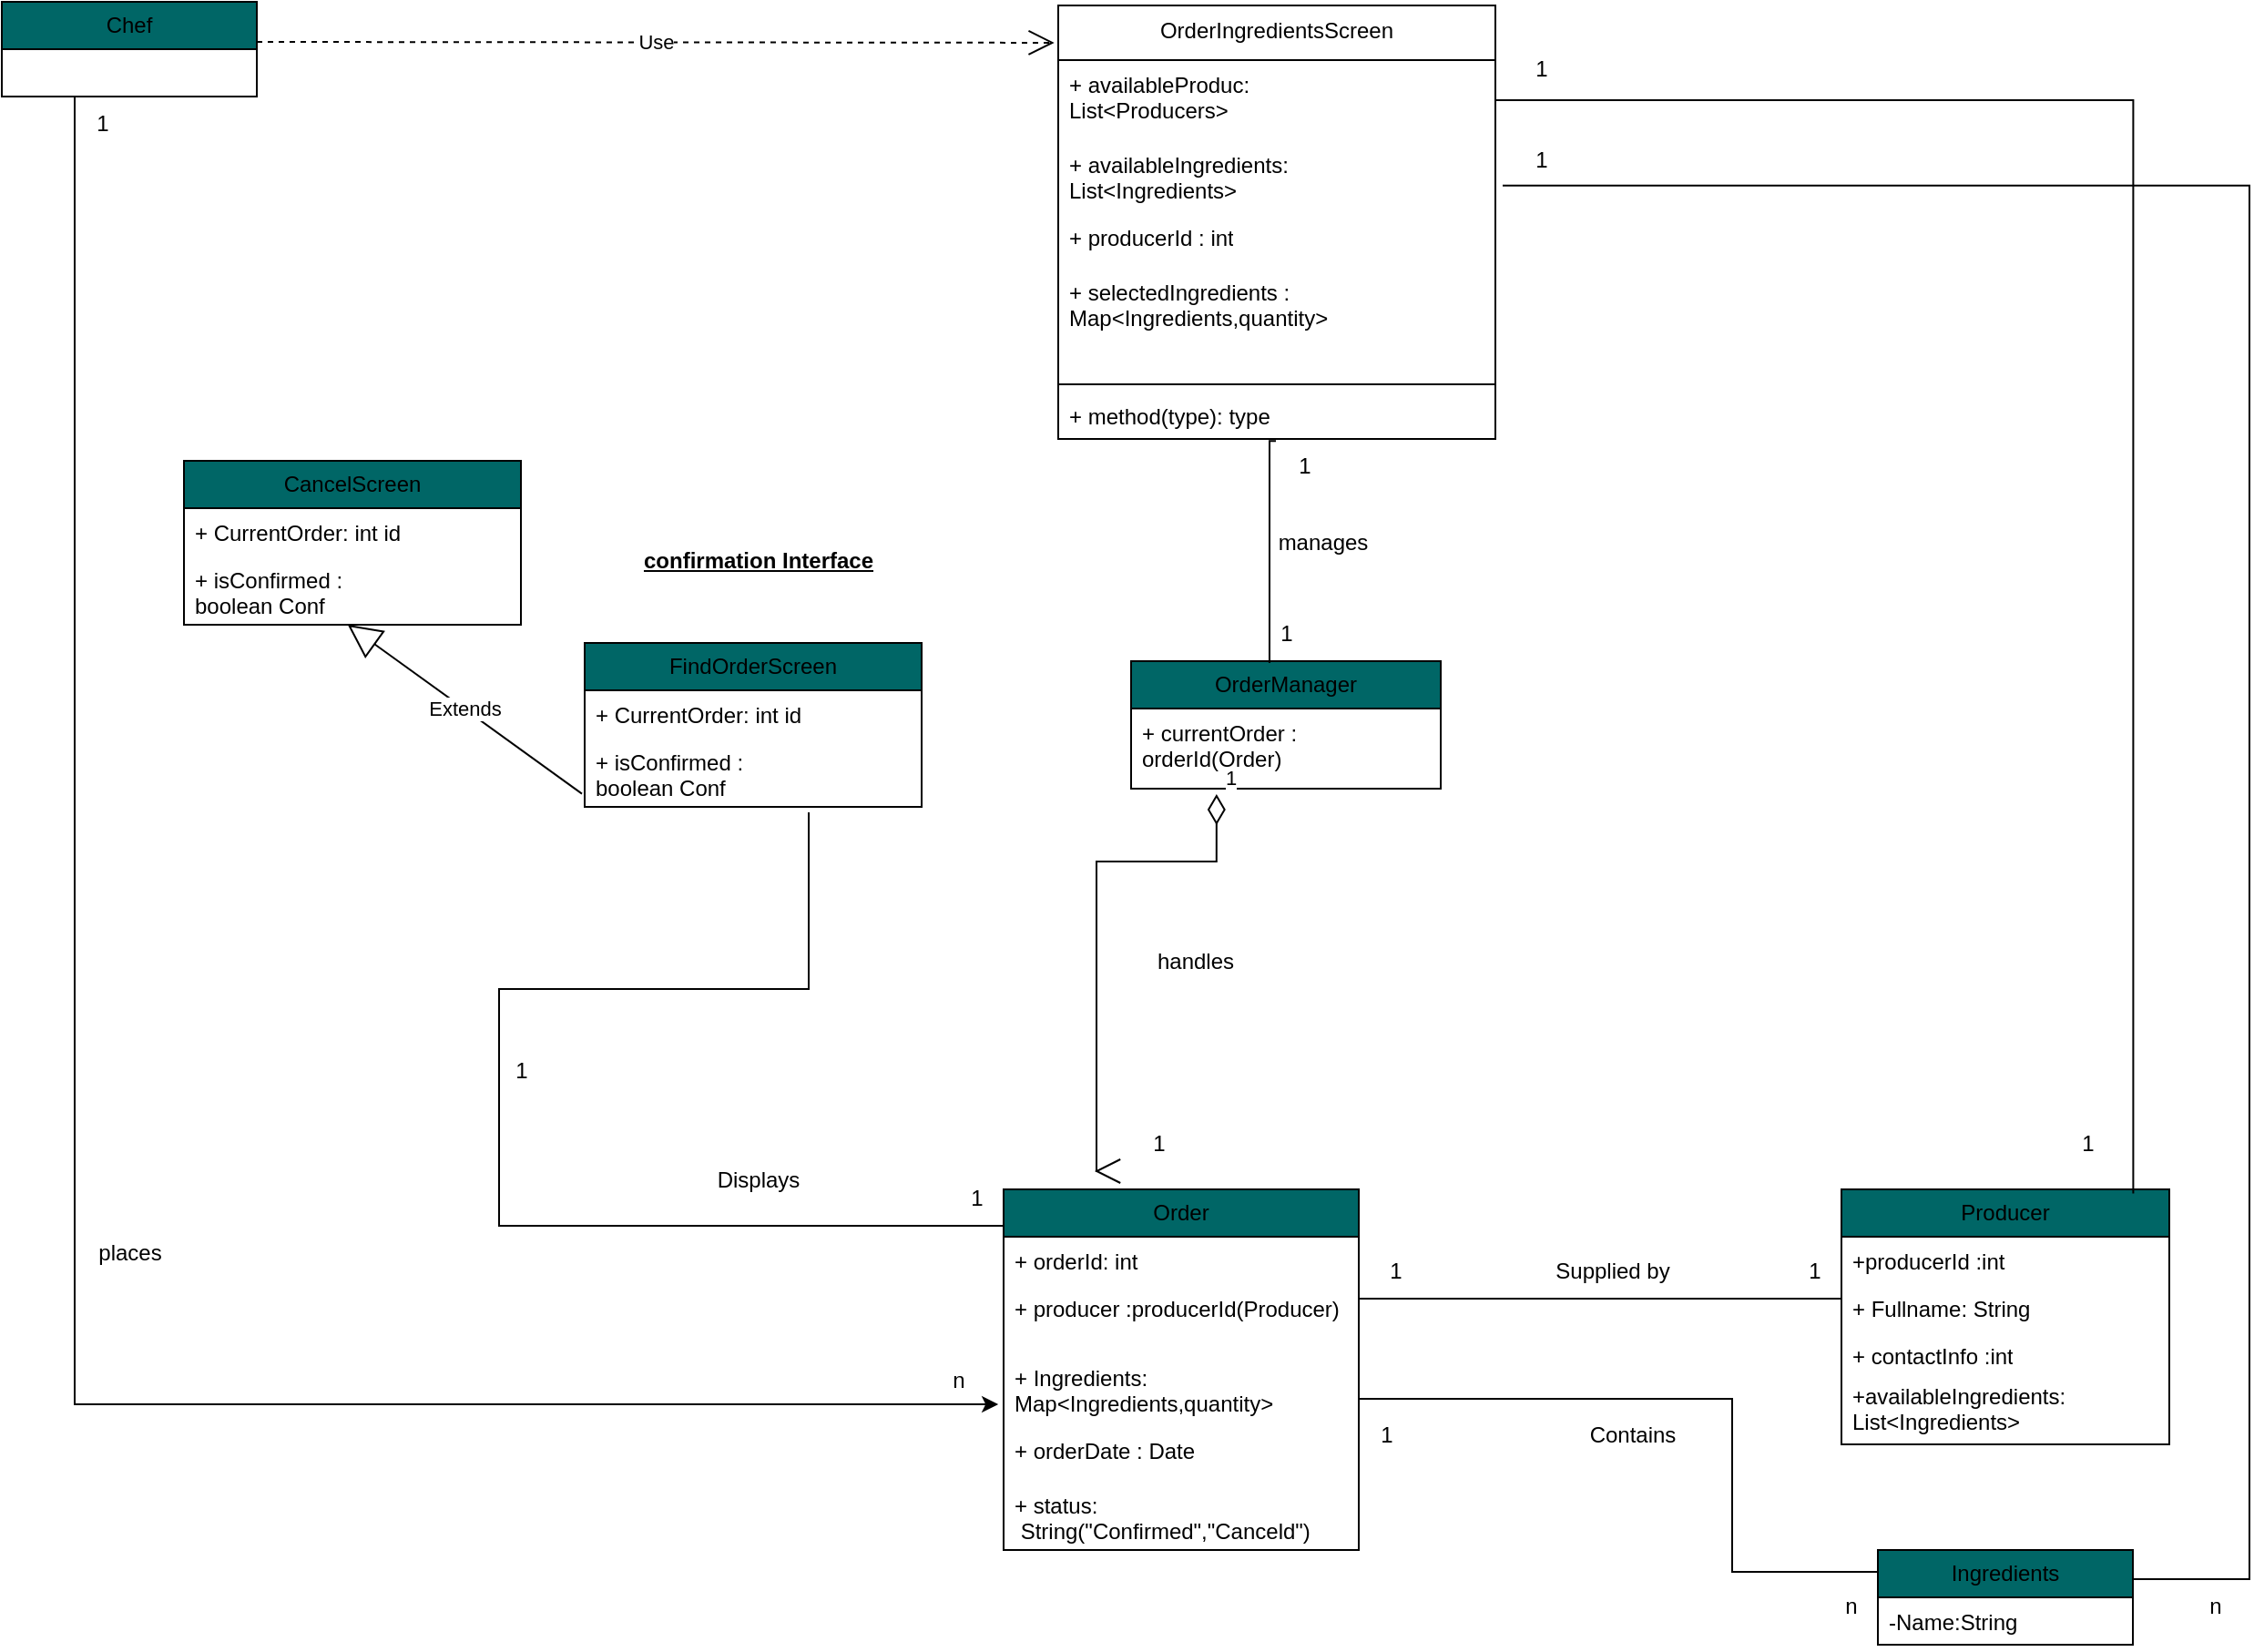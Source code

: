 <mxfile version="27.0.5">
  <diagram id="C5RBs43oDa-KdzZeNtuy" name="Page-1">
    <mxGraphModel dx="2515" dy="1568" grid="1" gridSize="10" guides="1" tooltips="1" connect="1" arrows="1" fold="1" page="1" pageScale="1" pageWidth="827" pageHeight="1169" math="0" shadow="0">
      <root>
        <mxCell id="WIyWlLk6GJQsqaUBKTNV-0" />
        <mxCell id="WIyWlLk6GJQsqaUBKTNV-1" parent="WIyWlLk6GJQsqaUBKTNV-0" />
        <mxCell id="t4uff5RxA97OM5w_c7er-0" value="FindOrderScreen" style="swimlane;fontStyle=0;childLayout=stackLayout;horizontal=1;startSize=26;fillColor=light-dark(#006666,#006666);horizontalStack=0;resizeParent=1;resizeParentMax=0;resizeLast=0;collapsible=1;marginBottom=0;whiteSpace=wrap;html=1;" vertex="1" parent="WIyWlLk6GJQsqaUBKTNV-1">
          <mxGeometry x="-150" y="520" width="185" height="90" as="geometry" />
        </mxCell>
        <mxCell id="t4uff5RxA97OM5w_c7er-1" value="+ CurrentOrder: int id" style="text;strokeColor=none;fillColor=none;align=left;verticalAlign=top;spacingLeft=4;spacingRight=4;overflow=hidden;rotatable=0;points=[[0,0.5],[1,0.5]];portConstraint=eastwest;whiteSpace=wrap;html=1;" vertex="1" parent="t4uff5RxA97OM5w_c7er-0">
          <mxGeometry y="26" width="185" height="26" as="geometry" />
        </mxCell>
        <mxCell id="t4uff5RxA97OM5w_c7er-2" value="+ isConfirmed : &lt;br&gt;boolean Conf" style="text;strokeColor=none;fillColor=none;align=left;verticalAlign=top;spacingLeft=4;spacingRight=4;overflow=hidden;rotatable=0;points=[[0,0.5],[1,0.5]];portConstraint=eastwest;whiteSpace=wrap;html=1;" vertex="1" parent="t4uff5RxA97OM5w_c7er-0">
          <mxGeometry y="52" width="185" height="38" as="geometry" />
        </mxCell>
        <mxCell id="t4uff5RxA97OM5w_c7er-3" value="&lt;u&gt;confirmation Interface&lt;/u&gt;" style="text;align=center;fontStyle=1;verticalAlign=middle;spacingLeft=3;spacingRight=3;strokeColor=none;rotatable=0;points=[[0,0.5],[1,0.5]];portConstraint=eastwest;html=1;" vertex="1" parent="WIyWlLk6GJQsqaUBKTNV-1">
          <mxGeometry x="-120" y="450" width="130" height="50" as="geometry" />
        </mxCell>
        <mxCell id="t4uff5RxA97OM5w_c7er-4" value="Producer" style="swimlane;fontStyle=0;childLayout=stackLayout;horizontal=1;startSize=26;fillColor=light-dark(#006666,#006666);horizontalStack=0;resizeParent=1;resizeParentMax=0;resizeLast=0;collapsible=1;marginBottom=0;whiteSpace=wrap;html=1;" vertex="1" parent="WIyWlLk6GJQsqaUBKTNV-1">
          <mxGeometry x="540" y="820" width="180" height="140" as="geometry">
            <mxRectangle x="370" y="533" width="90" height="30" as="alternateBounds" />
          </mxGeometry>
        </mxCell>
        <mxCell id="t4uff5RxA97OM5w_c7er-5" value="+producerId :int" style="text;strokeColor=none;fillColor=none;align=left;verticalAlign=top;spacingLeft=4;spacingRight=4;overflow=hidden;rotatable=0;points=[[0,0.5],[1,0.5]];portConstraint=eastwest;whiteSpace=wrap;html=1;" vertex="1" parent="t4uff5RxA97OM5w_c7er-4">
          <mxGeometry y="26" width="180" height="26" as="geometry" />
        </mxCell>
        <mxCell id="t4uff5RxA97OM5w_c7er-6" value="+ Fullname: String" style="text;strokeColor=none;fillColor=none;align=left;verticalAlign=top;spacingLeft=4;spacingRight=4;overflow=hidden;rotatable=0;points=[[0,0.5],[1,0.5]];portConstraint=eastwest;whiteSpace=wrap;html=1;" vertex="1" parent="t4uff5RxA97OM5w_c7er-4">
          <mxGeometry y="52" width="180" height="26" as="geometry" />
        </mxCell>
        <mxCell id="t4uff5RxA97OM5w_c7er-7" value="+ contactInfo :int" style="text;strokeColor=none;fillColor=none;align=left;verticalAlign=top;spacingLeft=4;spacingRight=4;overflow=hidden;rotatable=0;points=[[0,0.5],[1,0.5]];portConstraint=eastwest;whiteSpace=wrap;html=1;" vertex="1" parent="t4uff5RxA97OM5w_c7er-4">
          <mxGeometry y="78" width="180" height="22" as="geometry" />
        </mxCell>
        <mxCell id="t4uff5RxA97OM5w_c7er-8" value="+availableIngredients:&lt;br&gt;List&amp;lt;Ingredients&amp;gt;" style="text;strokeColor=none;fillColor=none;align=left;verticalAlign=top;spacingLeft=4;spacingRight=4;overflow=hidden;rotatable=0;points=[[0,0.5],[1,0.5]];portConstraint=eastwest;whiteSpace=wrap;html=1;" vertex="1" parent="t4uff5RxA97OM5w_c7er-4">
          <mxGeometry y="100" width="180" height="40" as="geometry" />
        </mxCell>
        <mxCell id="t4uff5RxA97OM5w_c7er-9" value="Ingredients" style="swimlane;fontStyle=0;childLayout=stackLayout;horizontal=1;startSize=26;fillColor=light-dark(#006666,#006666);horizontalStack=0;resizeParent=1;resizeParentMax=0;resizeLast=0;collapsible=1;marginBottom=0;whiteSpace=wrap;html=1;" vertex="1" parent="WIyWlLk6GJQsqaUBKTNV-1">
          <mxGeometry x="560" y="1018" width="140" height="52" as="geometry" />
        </mxCell>
        <mxCell id="t4uff5RxA97OM5w_c7er-10" value="-Name:String" style="text;strokeColor=none;fillColor=none;align=left;verticalAlign=top;spacingLeft=4;spacingRight=4;overflow=hidden;rotatable=0;points=[[0,0.5],[1,0.5]];portConstraint=eastwest;whiteSpace=wrap;html=1;" vertex="1" parent="t4uff5RxA97OM5w_c7er-9">
          <mxGeometry y="26" width="140" height="26" as="geometry" />
        </mxCell>
        <mxCell id="t4uff5RxA97OM5w_c7er-11" value="Order" style="swimlane;fontStyle=0;childLayout=stackLayout;horizontal=1;startSize=26;fillColor=light-dark(#006666,#006666);horizontalStack=0;resizeParent=1;resizeParentMax=0;resizeLast=0;collapsible=1;marginBottom=0;whiteSpace=wrap;html=1;" vertex="1" parent="WIyWlLk6GJQsqaUBKTNV-1">
          <mxGeometry x="80" y="820" width="195" height="198" as="geometry" />
        </mxCell>
        <mxCell id="t4uff5RxA97OM5w_c7er-12" value="+ orderId: int" style="text;strokeColor=none;fillColor=none;align=left;verticalAlign=top;spacingLeft=4;spacingRight=4;overflow=hidden;rotatable=0;points=[[0,0.5],[1,0.5]];portConstraint=eastwest;whiteSpace=wrap;html=1;" vertex="1" parent="t4uff5RxA97OM5w_c7er-11">
          <mxGeometry y="26" width="195" height="26" as="geometry" />
        </mxCell>
        <mxCell id="t4uff5RxA97OM5w_c7er-13" value="+ producer :producerId(Producer)&amp;nbsp;" style="text;strokeColor=none;fillColor=none;align=left;verticalAlign=top;spacingLeft=4;spacingRight=4;overflow=hidden;rotatable=0;points=[[0,0.5],[1,0.5]];portConstraint=eastwest;whiteSpace=wrap;html=1;" vertex="1" parent="t4uff5RxA97OM5w_c7er-11">
          <mxGeometry y="52" width="195" height="38" as="geometry" />
        </mxCell>
        <mxCell id="t4uff5RxA97OM5w_c7er-14" value="+ Ingredients:&lt;br&gt;Map&amp;lt;Ingredients,quantity&amp;gt;" style="text;strokeColor=none;fillColor=none;align=left;verticalAlign=top;spacingLeft=4;spacingRight=4;overflow=hidden;rotatable=0;points=[[0,0.5],[1,0.5]];portConstraint=eastwest;whiteSpace=wrap;html=1;" vertex="1" parent="t4uff5RxA97OM5w_c7er-11">
          <mxGeometry y="90" width="195" height="40" as="geometry" />
        </mxCell>
        <mxCell id="t4uff5RxA97OM5w_c7er-15" value="+ orderDate : Date" style="text;strokeColor=none;fillColor=none;align=left;verticalAlign=top;spacingLeft=4;spacingRight=4;overflow=hidden;rotatable=0;points=[[0,0.5],[1,0.5]];portConstraint=eastwest;whiteSpace=wrap;html=1;" vertex="1" parent="t4uff5RxA97OM5w_c7er-11">
          <mxGeometry y="130" width="195" height="30" as="geometry" />
        </mxCell>
        <mxCell id="t4uff5RxA97OM5w_c7er-16" value="+ status: &lt;br&gt;&amp;nbsp;String(&quot;Confirmed&quot;,&quot;Canceld&quot;)&amp;nbsp;" style="text;strokeColor=none;fillColor=none;align=left;verticalAlign=top;spacingLeft=4;spacingRight=4;overflow=hidden;rotatable=0;points=[[0,0.5],[1,0.5]];portConstraint=eastwest;whiteSpace=wrap;html=1;" vertex="1" parent="t4uff5RxA97OM5w_c7er-11">
          <mxGeometry y="160" width="195" height="38" as="geometry" />
        </mxCell>
        <mxCell id="t4uff5RxA97OM5w_c7er-17" value="OrderManager" style="swimlane;fontStyle=0;childLayout=stackLayout;horizontal=1;startSize=26;fillColor=light-dark(#006666,#006666);horizontalStack=0;resizeParent=1;resizeParentMax=0;resizeLast=0;collapsible=1;marginBottom=0;whiteSpace=wrap;html=1;" vertex="1" parent="WIyWlLk6GJQsqaUBKTNV-1">
          <mxGeometry x="150" y="530" width="170" height="70" as="geometry" />
        </mxCell>
        <mxCell id="t4uff5RxA97OM5w_c7er-18" value="+ currentOrder : orderId(Order)" style="text;strokeColor=none;fillColor=none;align=left;verticalAlign=top;spacingLeft=4;spacingRight=4;overflow=hidden;rotatable=0;points=[[0,0.5],[1,0.5]];portConstraint=eastwest;whiteSpace=wrap;html=1;" vertex="1" parent="t4uff5RxA97OM5w_c7er-17">
          <mxGeometry y="26" width="170" height="44" as="geometry" />
        </mxCell>
        <mxCell id="t4uff5RxA97OM5w_c7er-19" value="Chef" style="swimlane;fontStyle=0;childLayout=stackLayout;horizontal=1;startSize=26;fillColor=light-dark(#006666,#006666);horizontalStack=0;resizeParent=1;resizeParentMax=0;resizeLast=0;collapsible=1;marginBottom=0;whiteSpace=wrap;html=1;" vertex="1" parent="WIyWlLk6GJQsqaUBKTNV-1">
          <mxGeometry x="-470" y="168" width="140" height="52" as="geometry" />
        </mxCell>
        <mxCell id="t4uff5RxA97OM5w_c7er-20" value="&lt;span style=&quot;font-weight: 400;&quot;&gt;OrderIngredientsScreen&lt;/span&gt;" style="swimlane;fontStyle=1;align=center;verticalAlign=top;childLayout=stackLayout;horizontal=1;startSize=30;horizontalStack=0;resizeParent=1;resizeParentMax=0;resizeLast=0;collapsible=1;marginBottom=0;whiteSpace=wrap;html=1;fillColor=light-dark(#FFFFFF,#006666);" vertex="1" parent="WIyWlLk6GJQsqaUBKTNV-1">
          <mxGeometry x="110" y="170" width="240" height="238" as="geometry" />
        </mxCell>
        <mxCell id="t4uff5RxA97OM5w_c7er-21" value="+ availableProduc:&lt;br&gt;List&amp;lt;Producers&amp;gt;" style="text;strokeColor=none;fillColor=none;align=left;verticalAlign=top;spacingLeft=4;spacingRight=4;overflow=hidden;rotatable=0;points=[[0,0.5],[1,0.5]];portConstraint=eastwest;whiteSpace=wrap;html=1;" vertex="1" parent="t4uff5RxA97OM5w_c7er-20">
          <mxGeometry y="30" width="240" height="44" as="geometry" />
        </mxCell>
        <mxCell id="t4uff5RxA97OM5w_c7er-22" value="+ availableIngredients:&lt;br&gt;List&amp;lt;Ingredients&amp;gt;" style="text;strokeColor=none;fillColor=none;align=left;verticalAlign=top;spacingLeft=4;spacingRight=4;overflow=hidden;rotatable=0;points=[[0,0.5],[1,0.5]];portConstraint=eastwest;whiteSpace=wrap;html=1;" vertex="1" parent="t4uff5RxA97OM5w_c7er-20">
          <mxGeometry y="74" width="240" height="40" as="geometry" />
        </mxCell>
        <mxCell id="t4uff5RxA97OM5w_c7er-23" value="+ producerId : int" style="text;strokeColor=none;fillColor=none;align=left;verticalAlign=top;spacingLeft=4;spacingRight=4;overflow=hidden;rotatable=0;points=[[0,0.5],[1,0.5]];portConstraint=eastwest;whiteSpace=wrap;html=1;" vertex="1" parent="t4uff5RxA97OM5w_c7er-20">
          <mxGeometry y="114" width="240" height="30" as="geometry" />
        </mxCell>
        <mxCell id="t4uff5RxA97OM5w_c7er-24" value="+ selectedIngredients : Map&amp;lt;Ingredients,quantity&amp;gt;" style="text;strokeColor=none;fillColor=none;align=left;verticalAlign=top;spacingLeft=4;spacingRight=4;overflow=hidden;rotatable=0;points=[[0,0.5],[1,0.5]];portConstraint=eastwest;whiteSpace=wrap;html=1;" vertex="1" parent="t4uff5RxA97OM5w_c7er-20">
          <mxGeometry y="144" width="240" height="60" as="geometry" />
        </mxCell>
        <mxCell id="t4uff5RxA97OM5w_c7er-25" value="" style="line;strokeWidth=1;fillColor=none;align=left;verticalAlign=middle;spacingTop=-1;spacingLeft=3;spacingRight=3;rotatable=0;labelPosition=right;points=[];portConstraint=eastwest;strokeColor=inherit;" vertex="1" parent="t4uff5RxA97OM5w_c7er-20">
          <mxGeometry y="204" width="240" height="8" as="geometry" />
        </mxCell>
        <mxCell id="t4uff5RxA97OM5w_c7er-26" value="+ method(type): type" style="text;strokeColor=none;fillColor=none;align=left;verticalAlign=top;spacingLeft=4;spacingRight=4;overflow=hidden;rotatable=0;points=[[0,0.5],[1,0.5]];portConstraint=eastwest;whiteSpace=wrap;html=1;" vertex="1" parent="t4uff5RxA97OM5w_c7er-20">
          <mxGeometry y="212" width="240" height="26" as="geometry" />
        </mxCell>
        <mxCell id="t4uff5RxA97OM5w_c7er-27" value="" style="endArrow=none;html=1;edgeStyle=orthogonalEdgeStyle;rounded=0;entryX=0.447;entryY=0.014;entryDx=0;entryDy=0;entryPerimeter=0;exitX=0.498;exitY=1.044;exitDx=0;exitDy=0;exitPerimeter=0;" edge="1" parent="WIyWlLk6GJQsqaUBKTNV-1" source="t4uff5RxA97OM5w_c7er-26" target="t4uff5RxA97OM5w_c7er-17">
          <mxGeometry relative="1" as="geometry">
            <mxPoint x="230" y="430" as="sourcePoint" />
            <mxPoint x="420" y="482" as="targetPoint" />
            <Array as="points">
              <mxPoint x="226" y="409" />
            </Array>
          </mxGeometry>
        </mxCell>
        <mxCell id="t4uff5RxA97OM5w_c7er-28" value="" style="endArrow=none;html=1;edgeStyle=orthogonalEdgeStyle;rounded=0;entryX=0;entryY=0.5;entryDx=0;entryDy=0;" edge="1" parent="WIyWlLk6GJQsqaUBKTNV-1" target="t4uff5RxA97OM5w_c7er-6">
          <mxGeometry relative="1" as="geometry">
            <mxPoint x="275" y="880" as="sourcePoint" />
            <mxPoint x="435" y="880" as="targetPoint" />
            <Array as="points">
              <mxPoint x="540" y="880" />
            </Array>
          </mxGeometry>
        </mxCell>
        <mxCell id="t4uff5RxA97OM5w_c7er-29" value="" style="endArrow=none;html=1;edgeStyle=orthogonalEdgeStyle;rounded=0;entryX=0;entryY=0.25;entryDx=0;entryDy=0;" edge="1" parent="WIyWlLk6GJQsqaUBKTNV-1" target="t4uff5RxA97OM5w_c7er-9">
          <mxGeometry relative="1" as="geometry">
            <mxPoint x="275" y="935" as="sourcePoint" />
            <mxPoint x="560" y="994.5" as="targetPoint" />
            <Array as="points">
              <mxPoint x="480" y="935" />
              <mxPoint x="480" y="1030" />
            </Array>
          </mxGeometry>
        </mxCell>
        <mxCell id="t4uff5RxA97OM5w_c7er-30" value="manages" style="text;html=1;align=center;verticalAlign=middle;resizable=0;points=[];autosize=1;strokeColor=none;fillColor=none;" vertex="1" parent="WIyWlLk6GJQsqaUBKTNV-1">
          <mxGeometry x="220" y="450" width="70" height="30" as="geometry" />
        </mxCell>
        <mxCell id="t4uff5RxA97OM5w_c7er-31" value="1" style="text;html=1;align=center;verticalAlign=middle;resizable=0;points=[];autosize=1;strokeColor=none;fillColor=none;" vertex="1" parent="WIyWlLk6GJQsqaUBKTNV-1">
          <mxGeometry x="230" y="408" width="30" height="30" as="geometry" />
        </mxCell>
        <mxCell id="t4uff5RxA97OM5w_c7er-32" value="1" style="text;html=1;align=center;verticalAlign=middle;resizable=0;points=[];autosize=1;strokeColor=none;fillColor=none;" vertex="1" parent="WIyWlLk6GJQsqaUBKTNV-1">
          <mxGeometry x="220" y="500" width="30" height="30" as="geometry" />
        </mxCell>
        <mxCell id="t4uff5RxA97OM5w_c7er-33" value="handles" style="text;html=1;align=center;verticalAlign=middle;resizable=0;points=[];autosize=1;strokeColor=none;fillColor=none;" vertex="1" parent="WIyWlLk6GJQsqaUBKTNV-1">
          <mxGeometry x="150" y="680" width="70" height="30" as="geometry" />
        </mxCell>
        <mxCell id="t4uff5RxA97OM5w_c7er-34" value="1" style="text;html=1;align=center;verticalAlign=middle;resizable=0;points=[];autosize=1;strokeColor=none;fillColor=none;" vertex="1" parent="WIyWlLk6GJQsqaUBKTNV-1">
          <mxGeometry x="150" y="780" width="30" height="30" as="geometry" />
        </mxCell>
        <mxCell id="t4uff5RxA97OM5w_c7er-35" value="Supplied by" style="text;html=1;align=center;verticalAlign=middle;resizable=0;points=[];autosize=1;strokeColor=none;fillColor=none;" vertex="1" parent="WIyWlLk6GJQsqaUBKTNV-1">
          <mxGeometry x="369" y="850" width="90" height="30" as="geometry" />
        </mxCell>
        <mxCell id="t4uff5RxA97OM5w_c7er-36" value="1" style="text;html=1;align=center;verticalAlign=middle;resizable=0;points=[];autosize=1;strokeColor=none;fillColor=none;" vertex="1" parent="WIyWlLk6GJQsqaUBKTNV-1">
          <mxGeometry x="280" y="850" width="30" height="30" as="geometry" />
        </mxCell>
        <mxCell id="t4uff5RxA97OM5w_c7er-37" value="1" style="text;html=1;align=center;verticalAlign=middle;resizable=0;points=[];autosize=1;strokeColor=none;fillColor=none;" vertex="1" parent="WIyWlLk6GJQsqaUBKTNV-1">
          <mxGeometry x="510" y="850" width="30" height="30" as="geometry" />
        </mxCell>
        <mxCell id="t4uff5RxA97OM5w_c7er-38" value="Contains" style="text;html=1;align=center;verticalAlign=middle;resizable=0;points=[];autosize=1;strokeColor=none;fillColor=none;" vertex="1" parent="WIyWlLk6GJQsqaUBKTNV-1">
          <mxGeometry x="390" y="940" width="70" height="30" as="geometry" />
        </mxCell>
        <mxCell id="t4uff5RxA97OM5w_c7er-39" value="1" style="text;html=1;align=center;verticalAlign=middle;resizable=0;points=[];autosize=1;strokeColor=none;fillColor=none;" vertex="1" parent="WIyWlLk6GJQsqaUBKTNV-1">
          <mxGeometry x="275" y="940" width="30" height="30" as="geometry" />
        </mxCell>
        <mxCell id="t4uff5RxA97OM5w_c7er-40" value="n" style="text;html=1;align=center;verticalAlign=middle;resizable=0;points=[];autosize=1;strokeColor=none;fillColor=none;" vertex="1" parent="WIyWlLk6GJQsqaUBKTNV-1">
          <mxGeometry x="530" y="1034" width="30" height="30" as="geometry" />
        </mxCell>
        <mxCell id="t4uff5RxA97OM5w_c7er-41" value="" style="endArrow=none;html=1;edgeStyle=orthogonalEdgeStyle;rounded=0;entryX=0;entryY=0.5;entryDx=0;entryDy=0;exitX=0.665;exitY=1.079;exitDx=0;exitDy=0;exitPerimeter=0;" edge="1" parent="WIyWlLk6GJQsqaUBKTNV-1" source="t4uff5RxA97OM5w_c7er-2">
          <mxGeometry relative="1" as="geometry">
            <mxPoint x="-185" y="840" as="sourcePoint" />
            <mxPoint x="80" y="845" as="targetPoint" />
            <Array as="points">
              <mxPoint x="-27" y="710" />
              <mxPoint x="-197" y="710" />
              <mxPoint x="-197" y="840" />
              <mxPoint x="80" y="840" />
            </Array>
          </mxGeometry>
        </mxCell>
        <mxCell id="t4uff5RxA97OM5w_c7er-42" value="Displays" style="text;html=1;align=center;verticalAlign=middle;resizable=0;points=[];autosize=1;strokeColor=none;fillColor=none;" vertex="1" parent="WIyWlLk6GJQsqaUBKTNV-1">
          <mxGeometry x="-90" y="800" width="70" height="30" as="geometry" />
        </mxCell>
        <mxCell id="t4uff5RxA97OM5w_c7er-43" value="1" style="text;html=1;align=center;verticalAlign=middle;resizable=0;points=[];autosize=1;strokeColor=none;fillColor=none;" vertex="1" parent="WIyWlLk6GJQsqaUBKTNV-1">
          <mxGeometry x="-200" y="740" width="30" height="30" as="geometry" />
        </mxCell>
        <mxCell id="t4uff5RxA97OM5w_c7er-44" value="1" style="text;html=1;align=center;verticalAlign=middle;resizable=0;points=[];autosize=1;strokeColor=none;fillColor=none;" vertex="1" parent="WIyWlLk6GJQsqaUBKTNV-1">
          <mxGeometry x="50" y="810" width="30" height="30" as="geometry" />
        </mxCell>
        <mxCell id="t4uff5RxA97OM5w_c7er-45" value="" style="endArrow=none;html=1;edgeStyle=orthogonalEdgeStyle;rounded=0;exitX=0.89;exitY=0.016;exitDx=0;exitDy=0;exitPerimeter=0;entryX=1;entryY=0.5;entryDx=0;entryDy=0;" edge="1" parent="WIyWlLk6GJQsqaUBKTNV-1" source="t4uff5RxA97OM5w_c7er-4" target="t4uff5RxA97OM5w_c7er-21">
          <mxGeometry relative="1" as="geometry">
            <mxPoint x="590" y="700" as="sourcePoint" />
            <mxPoint x="892.353" y="220" as="targetPoint" />
            <Array as="points">
              <mxPoint x="700" y="222" />
            </Array>
          </mxGeometry>
        </mxCell>
        <mxCell id="t4uff5RxA97OM5w_c7er-46" value="" style="endArrow=none;html=1;edgeStyle=orthogonalEdgeStyle;rounded=0;entryX=1;entryY=0.5;entryDx=0;entryDy=0;" edge="1" parent="WIyWlLk6GJQsqaUBKTNV-1" source="t4uff5RxA97OM5w_c7er-9">
          <mxGeometry relative="1" as="geometry">
            <mxPoint x="704" y="868.93" as="sourcePoint" />
            <mxPoint x="354" y="268.93" as="targetPoint" />
            <Array as="points">
              <mxPoint x="764" y="1034" />
              <mxPoint x="764" y="269" />
            </Array>
          </mxGeometry>
        </mxCell>
        <mxCell id="t4uff5RxA97OM5w_c7er-47" value="1" style="text;html=1;align=center;verticalAlign=middle;resizable=0;points=[];autosize=1;strokeColor=none;fillColor=none;" vertex="1" parent="WIyWlLk6GJQsqaUBKTNV-1">
          <mxGeometry x="360" y="190" width="30" height="30" as="geometry" />
        </mxCell>
        <mxCell id="t4uff5RxA97OM5w_c7er-48" value="1" style="text;html=1;align=center;verticalAlign=middle;resizable=0;points=[];autosize=1;strokeColor=none;fillColor=none;" vertex="1" parent="WIyWlLk6GJQsqaUBKTNV-1">
          <mxGeometry x="660" y="780" width="30" height="30" as="geometry" />
        </mxCell>
        <mxCell id="t4uff5RxA97OM5w_c7er-49" value="1" style="text;html=1;align=center;verticalAlign=middle;resizable=0;points=[];autosize=1;strokeColor=none;fillColor=none;" vertex="1" parent="WIyWlLk6GJQsqaUBKTNV-1">
          <mxGeometry x="360" y="240" width="30" height="30" as="geometry" />
        </mxCell>
        <mxCell id="t4uff5RxA97OM5w_c7er-50" value="n" style="text;html=1;align=center;verticalAlign=middle;resizable=0;points=[];autosize=1;strokeColor=none;fillColor=none;" vertex="1" parent="WIyWlLk6GJQsqaUBKTNV-1">
          <mxGeometry x="730" y="1034" width="30" height="30" as="geometry" />
        </mxCell>
        <mxCell id="t4uff5RxA97OM5w_c7er-51" value="Use" style="endArrow=open;endSize=12;dashed=1;html=1;rounded=0;entryX=-0.009;entryY=0.086;entryDx=0;entryDy=0;entryPerimeter=0;exitX=1;exitY=0.423;exitDx=0;exitDy=0;exitPerimeter=0;" edge="1" parent="WIyWlLk6GJQsqaUBKTNV-1" source="t4uff5RxA97OM5w_c7er-19" target="t4uff5RxA97OM5w_c7er-20">
          <mxGeometry width="160" relative="1" as="geometry">
            <mxPoint x="-320" y="190" as="sourcePoint" />
            <mxPoint x="-105" y="193.41" as="targetPoint" />
          </mxGeometry>
        </mxCell>
        <mxCell id="t4uff5RxA97OM5w_c7er-52" value="places" style="text;html=1;align=center;verticalAlign=middle;resizable=0;points=[];autosize=1;strokeColor=none;fillColor=none;" vertex="1" parent="WIyWlLk6GJQsqaUBKTNV-1">
          <mxGeometry x="-430" y="840" width="60" height="30" as="geometry" />
        </mxCell>
        <mxCell id="t4uff5RxA97OM5w_c7er-53" value="1" style="text;html=1;align=center;verticalAlign=middle;resizable=0;points=[];autosize=1;strokeColor=none;fillColor=none;" vertex="1" parent="WIyWlLk6GJQsqaUBKTNV-1">
          <mxGeometry x="-430" y="220" width="30" height="30" as="geometry" />
        </mxCell>
        <mxCell id="t4uff5RxA97OM5w_c7er-54" value="n" style="text;html=1;align=center;verticalAlign=middle;resizable=0;points=[];autosize=1;strokeColor=none;fillColor=none;" vertex="1" parent="WIyWlLk6GJQsqaUBKTNV-1">
          <mxGeometry x="40" y="910" width="30" height="30" as="geometry" />
        </mxCell>
        <mxCell id="t4uff5RxA97OM5w_c7er-55" value="1" style="endArrow=open;html=1;endSize=12;startArrow=diamondThin;startSize=14;startFill=0;edgeStyle=orthogonalEdgeStyle;align=left;verticalAlign=bottom;rounded=0;exitX=0.276;exitY=1.068;exitDx=0;exitDy=0;exitPerimeter=0;" edge="1" parent="WIyWlLk6GJQsqaUBKTNV-1" source="t4uff5RxA97OM5w_c7er-18">
          <mxGeometry x="-1" y="3" relative="1" as="geometry">
            <mxPoint x="20" y="664.5" as="sourcePoint" />
            <mxPoint x="130" y="810" as="targetPoint" />
            <Array as="points">
              <mxPoint x="197" y="640" />
              <mxPoint x="131" y="640" />
            </Array>
          </mxGeometry>
        </mxCell>
        <mxCell id="t4uff5RxA97OM5w_c7er-56" value="CancelScreen" style="swimlane;fontStyle=0;childLayout=stackLayout;horizontal=1;startSize=26;fillColor=light-dark(#006666,#006666);horizontalStack=0;resizeParent=1;resizeParentMax=0;resizeLast=0;collapsible=1;marginBottom=0;whiteSpace=wrap;html=1;" vertex="1" parent="WIyWlLk6GJQsqaUBKTNV-1">
          <mxGeometry x="-370" y="420" width="185" height="90" as="geometry" />
        </mxCell>
        <mxCell id="t4uff5RxA97OM5w_c7er-57" value="+ CurrentOrder: int id" style="text;strokeColor=none;fillColor=none;align=left;verticalAlign=top;spacingLeft=4;spacingRight=4;overflow=hidden;rotatable=0;points=[[0,0.5],[1,0.5]];portConstraint=eastwest;whiteSpace=wrap;html=1;" vertex="1" parent="t4uff5RxA97OM5w_c7er-56">
          <mxGeometry y="26" width="185" height="26" as="geometry" />
        </mxCell>
        <mxCell id="t4uff5RxA97OM5w_c7er-58" value="+ isConfirmed : &lt;br&gt;boolean Conf" style="text;strokeColor=none;fillColor=none;align=left;verticalAlign=top;spacingLeft=4;spacingRight=4;overflow=hidden;rotatable=0;points=[[0,0.5],[1,0.5]];portConstraint=eastwest;whiteSpace=wrap;html=1;" vertex="1" parent="t4uff5RxA97OM5w_c7er-56">
          <mxGeometry y="52" width="185" height="38" as="geometry" />
        </mxCell>
        <mxCell id="t4uff5RxA97OM5w_c7er-59" value="Extends" style="endArrow=block;endSize=16;endFill=0;html=1;rounded=0;entryX=0.486;entryY=1;entryDx=0;entryDy=0;entryPerimeter=0;exitX=-0.008;exitY=0.811;exitDx=0;exitDy=0;exitPerimeter=0;" edge="1" parent="WIyWlLk6GJQsqaUBKTNV-1" source="t4uff5RxA97OM5w_c7er-2" target="t4uff5RxA97OM5w_c7er-58">
          <mxGeometry width="160" relative="1" as="geometry">
            <mxPoint x="-360" y="600" as="sourcePoint" />
            <mxPoint x="-200" y="600" as="targetPoint" />
          </mxGeometry>
        </mxCell>
        <mxCell id="t4uff5RxA97OM5w_c7er-60" style="edgeStyle=orthogonalEdgeStyle;rounded=0;orthogonalLoop=1;jettySize=auto;html=1;entryX=-0.015;entryY=0.7;entryDx=0;entryDy=0;entryPerimeter=0;" edge="1" parent="WIyWlLk6GJQsqaUBKTNV-1" source="t4uff5RxA97OM5w_c7er-19" target="t4uff5RxA97OM5w_c7er-14">
          <mxGeometry relative="1" as="geometry">
            <Array as="points">
              <mxPoint x="-430" y="938" />
            </Array>
          </mxGeometry>
        </mxCell>
      </root>
    </mxGraphModel>
  </diagram>
</mxfile>
